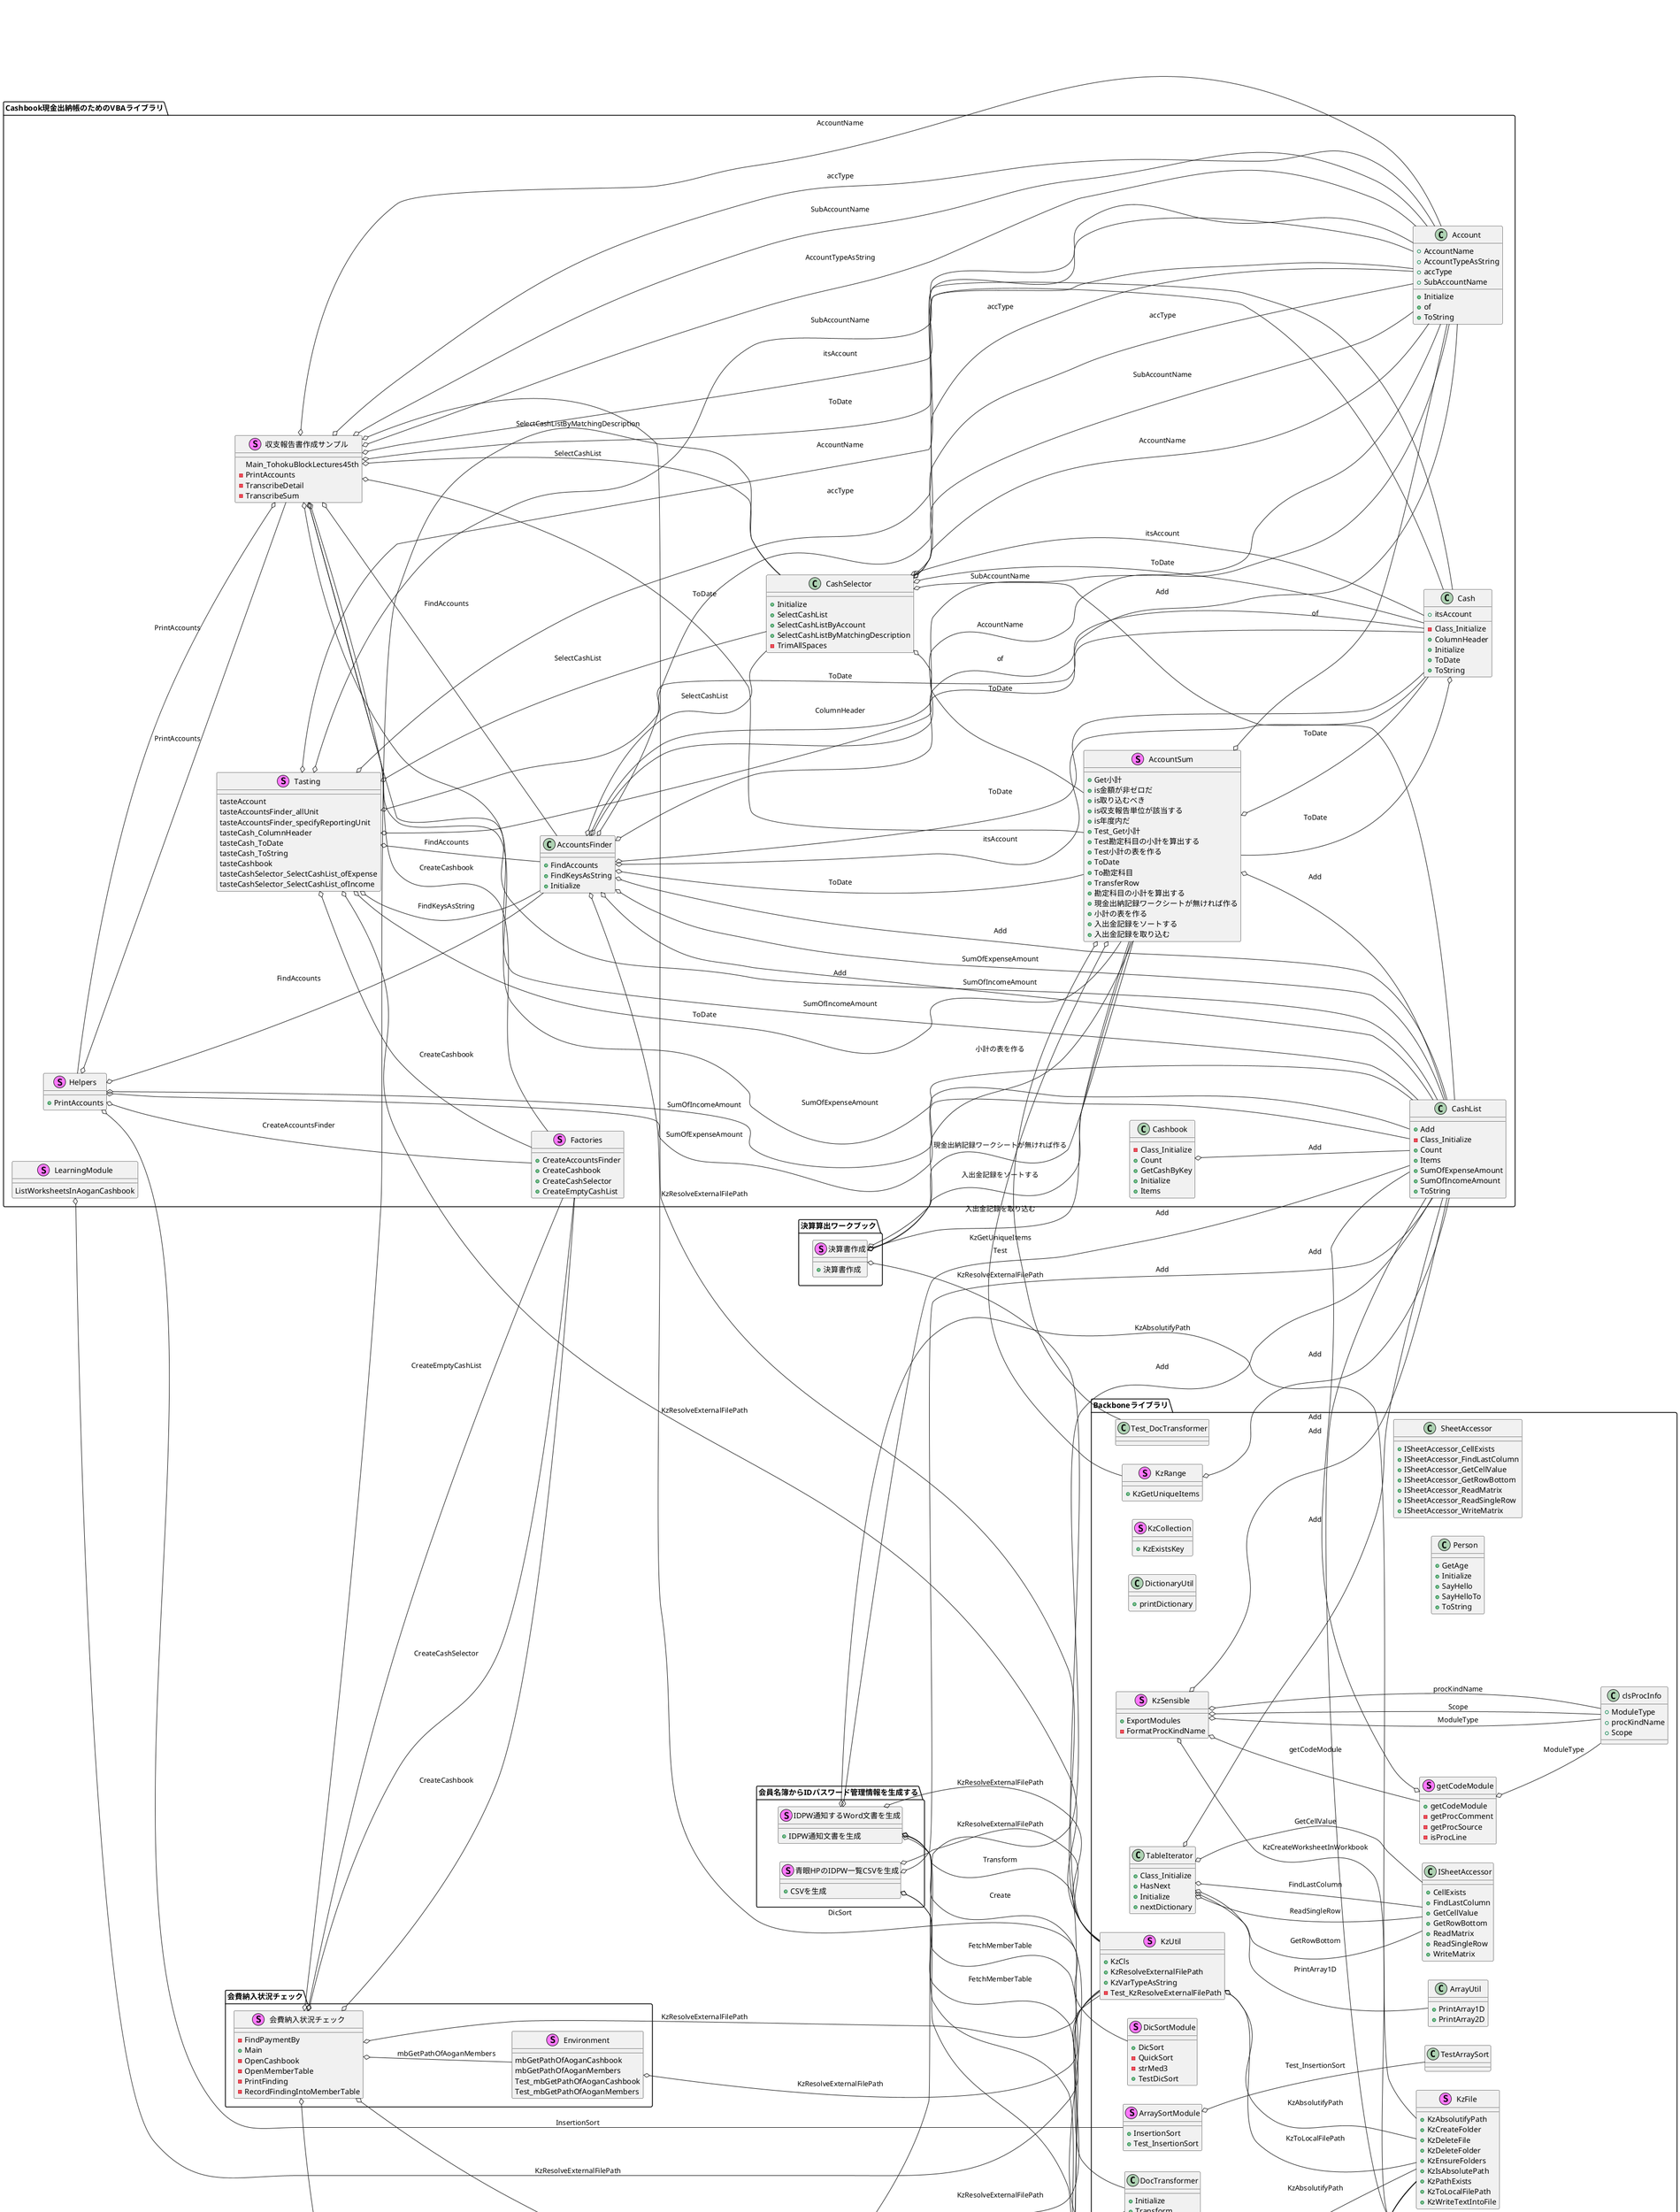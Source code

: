 @startuml
left to right direction
package 会費納入状況チェック {
  stereotype Environment {
    {method} mbGetPathOfAoganCashbook
    {method} mbGetPathOfAoganMembers
    {method} Test_mbGetPathOfAoganCashbook
    {method} Test_mbGetPathOfAoganMembers
  }
  stereotype 会費納入状況チェック {
    {method} -FindPaymentBy
    {method} +Main
    {method} -OpenCashbook
    {method} -OpenMemberTable
    {method} -PrintFinding
    {method} -RecordFindingIntoMemberTable
  }
}
package 会費納入をお願いするletterを作成する {
  stereotype 会費納入のお願いを作成 {
    {method} +Main
    {method} +StartsWith
  }
}
package 会員名簿からIDパスワード管理情報を生成する {
  stereotype IDPW通知するWord文書を生成 {
    {method} +IDPW通知文書を生成
  }
  stereotype 青眼HPのIDPW一覧CSVを生成 {
    {method} +CSVを生成
  }
}
package 決算算出ワークブック {
  stereotype 決算書作成 {
    {method} +決算書作成
  }
}
package Cashbook現金出納帳のためのVBAライブラリ {
  class Account {
    {field} +AccountName
    {field} +AccountTypeAsString
    {field} +accType
    {method} +Initialize
    {method} +of
    {field} +SubAccountName
    {method} +ToString
  }
  stereotype AccountSum {
    {method} +Get小計
    {method} +is金額が非ゼロだ
    {method} +is取り込むべき
    {method} +is収支報告単位が該当する
    {method} +is年度内だ
    {method} +Test_Get小計
    {method} +Test勘定科目の小計を算出する
    {method} +Test小計の表を作る
    {method} +ToDate
    {method} +To勘定科目
    {method} +TransferRow
    {method} +勘定科目の小計を算出する
    {method} +現金出納記録ワークシートが無ければ作る
    {method} +小計の表を作る
    {method} +入出金記録をソートする
    {method} +入出金記録を取り込む
  }
  class AccountsFinder {
    {method} +FindAccounts
    {method} +FindKeysAsString
    {method} +Initialize
  }
  class Cash {
    {method} -Class_Initialize
    {method} +ColumnHeader
    {method} +Initialize
    {field} +itsAccount
    {method} +ToDate
    {method} +ToString
  }
  class CashList {
    {method} +Add
    {method} -Class_Initialize
    {method} +Count
    {method} +Items
    {method} +SumOfExpenseAmount
    {method} +SumOfIncomeAmount
    {method} +ToString
  }
  class CashSelector {
    {method} +Initialize
    {method} +SelectCashList
    {method} +SelectCashListByAccount
    {method} +SelectCashListByMatchingDescription
    {method} -TrimAllSpaces
  }
  class Cashbook {
    {method} -Class_Initialize
    {method} +Count
    {method} +GetCashByKey
    {method} +Initialize
    {method} +Items
  }
  stereotype Factories {
    {method} +CreateAccountsFinder
    {method} +CreateCashbook
    {method} +CreateCashSelector
    {method} +CreateEmptyCashList
  }
  stereotype Helpers {
    {method} +PrintAccounts
  }
  stereotype LearningModule {
    {method} ListWorksheetsInAoganCashbook
  }
  stereotype Tasting {
    {method} tasteAccount
    {method} tasteAccountsFinder_allUnit
    {method} tasteAccountsFinder_specifyReportingUnit
    {method} tasteCash_ColumnHeader
    {method} tasteCash_ToDate
    {method} tasteCash_ToString
    {method} tasteCashbook
    {method} tasteCashSelector_SelectCashList_ofExpense
    {method} tasteCashSelector_SelectCashList_ofIncome
  }
  stereotype 収支報告書作成サンプル {
    {method} Main_TohokuBlockLectures45th
    {method} -PrintAccounts
    {method} -TranscribeDetail
    {method} -TranscribeSum
  }
}
package Member会員名簿のためのVBAライブラリ {
  stereotype AoMemberUtils {
    {method} +FetchMemberTable
  }
}
package Backboneライブラリ {
  stereotype ArraySortModule {
    {method} +InsertionSort
    {method} +Test_InsertionSort
  }
  class ArrayUtil {
    {method} +PrintArray1D
    {method} +PrintArray2D
  }
  stereotype DicSortModule {
    {method} +DicSort
    {method} -QuickSort
    {method} -strMed3
    {method} +TestDicSort
  }
  class DictionaryUtil {
    {method} +printDictionary
  }
  class DocTransformer {
    {method} +Initialize
    {method} +Transform
  }
  stereotype DocTransformerUtil {
    {method} +Create
  }
  class ISheetAccessor {
    {method} +CellExists
    {method} +FindLastColumn
    {method} +GetCellValue
    {method} +GetRowBottom
    {method} +ReadMatrix
    {method} +ReadSingleRow
    {method} +WriteMatrix
  }
  stereotype KzCollection {
    {method} +KzExistsKey
  }
  stereotype KzFile {
    {method} +KzAbsolutifyPath
    {method} +KzCreateFolder
    {method} +KzDeleteFile
    {method} +KzDeleteFolder
    {method} +KzEnsureFolders
    {method} +KzIsAbsolutePath
    {method} +KzPathExists
    {method} +KzToLocalFilePath
    {method} +KzWriteTextIntoFile
  }
  stereotype KzRange {
    {method} +KzGetUniqueItems
  }
  stereotype KzSensible {
    {method} +ExportModules
    {method} -FormatProcKindName
  }
  stereotype KzUtil {
    {method} +KzCls
    {method} +KzResolveExternalFilePath
    {method} +KzVarTypeAsString
    {method} -Test_KzResolveExternalFilePath
  }
  stereotype KzWorksheet {
    {method} +KzCreateWorksheetInWorkbook
    {method} +KzDeleteWorksheetInWorkbook
    {method} +KzFetchWorksheetFromWorkbook
    {method} +KzIsWorksheetPresentInWorkbook
  }
  class Person {
    {method} +GetAge
    {method} +Initialize
    {method} +SayHello
    {method} +SayHelloTo
    {method} +ToString
  }
  class SheetAccessor {
    {method} +ISheetAccessor_CellExists
    {method} +ISheetAccessor_FindLastColumn
    {method} +ISheetAccessor_GetCellValue
    {method} +ISheetAccessor_GetRowBottom
    {method} +ISheetAccessor_ReadMatrix
    {method} +ISheetAccessor_ReadSingleRow
    {method} +ISheetAccessor_WriteMatrix
  }
  class TableIterator {
    {method} +Class_Initialize
    {method} +HasNext
    {method} +Initialize
    {method} +nextDictionary
  }
  class clsProcInfo {
    {field} +ModuleType
    {field} +procKindName
    {field} +Scope
  }
  stereotype getCodeModule {
    {method} +getCodeModule
    {method} -getProcComment
    {method} -getProcSource
    {method} -isProcLine
  }
}
Backboneライブラリ.ArraySortModule o-- Backboneライブラリ.TestArraySort : Test_InsertionSort
Backboneライブラリ.KzRange o-- Cashbook現金出納帳のためのVBAライブラリ.CashList : Add
Backboneライブラリ.KzSensible o-- Backboneライブラリ.KzWorksheet : KzCreateWorksheetInWorkbook
Backboneライブラリ.KzSensible o-- Backboneライブラリ.clsProcInfo : ModuleType
Backboneライブラリ.KzSensible o-- Backboneライブラリ.clsProcInfo : Scope
Backboneライブラリ.KzSensible o-- Backboneライブラリ.clsProcInfo : procKindName
Backboneライブラリ.KzSensible o-- Backboneライブラリ.getCodeModule : getCodeModule
Backboneライブラリ.KzSensible o-- Cashbook現金出納帳のためのVBAライブラリ.CashList : Add
Backboneライブラリ.KzUtil o-- Backboneライブラリ.KzFile : KzAbsolutifyPath
Backboneライブラリ.KzUtil o-- Backboneライブラリ.KzFile : KzToLocalFilePath
Backboneライブラリ.KzWorksheet o-- Cashbook現金出納帳のためのVBAライブラリ.CashList : Add
Backboneライブラリ.TableIterator o-- Backboneライブラリ.ArrayUtil : PrintArray1D
Backboneライブラリ.TableIterator o-- Backboneライブラリ.ISheetAccessor : FindLastColumn
Backboneライブラリ.TableIterator o-- Backboneライブラリ.ISheetAccessor : GetCellValue
Backboneライブラリ.TableIterator o-- Backboneライブラリ.ISheetAccessor : GetRowBottom
Backboneライブラリ.TableIterator o-- Backboneライブラリ.ISheetAccessor : ReadSingleRow
Backboneライブラリ.TableIterator o-- Cashbook現金出納帳のためのVBAライブラリ.CashList : Add
Backboneライブラリ.getCodeModule o-- Backboneライブラリ.clsProcInfo : ModuleType
Backboneライブラリ.getCodeModule o-- Cashbook現金出納帳のためのVBAライブラリ.CashList : Add
Cashbook現金出納帳のためのVBAライブラリ.AccountSum o-- Backboneライブラリ.KzRange : KzGetUniqueItems
Cashbook現金出納帳のためのVBAライブラリ.AccountSum o-- Backboneライブラリ.Test_DocTransformer : Test
Cashbook現金出納帳のためのVBAライブラリ.AccountSum o-- Cashbook現金出納帳のためのVBAライブラリ.Account : of
Cashbook現金出納帳のためのVBAライブラリ.AccountSum o-- Cashbook現金出納帳のためのVBAライブラリ.Cash : ToDate
Cashbook現金出納帳のためのVBAライブラリ.AccountSum o-- Cashbook現金出納帳のためのVBAライブラリ.CashList : Add
Cashbook現金出納帳のためのVBAライブラリ.AccountsFinder o-- Backboneライブラリ.DicSortModule : DicSort
Cashbook現金出納帳のためのVBAライブラリ.AccountsFinder o-- Cashbook現金出納帳のためのVBAライブラリ.Account : AccountName
Cashbook現金出納帳のためのVBAライブラリ.AccountsFinder o-- Cashbook現金出納帳のためのVBAライブラリ.Account : SubAccountName
Cashbook現金出納帳のためのVBAライブラリ.AccountsFinder o-- Cashbook現金出納帳のためのVBAライブラリ.Account : accType
Cashbook現金出納帳のためのVBAライブラリ.AccountsFinder o-- Cashbook現金出納帳のためのVBAライブラリ.Account : of
Cashbook現金出納帳のためのVBAライブラリ.AccountsFinder o-- Cashbook現金出納帳のためのVBAライブラリ.AccountSum : ToDate
Cashbook現金出納帳のためのVBAライブラリ.AccountsFinder o-- Cashbook現金出納帳のためのVBAライブラリ.Cash : ToDate
Cashbook現金出納帳のためのVBAライブラリ.AccountsFinder o-- Cashbook現金出納帳のためのVBAライブラリ.Cash : itsAccount
Cashbook現金出納帳のためのVBAライブラリ.AccountsFinder o-- Cashbook現金出納帳のためのVBAライブラリ.CashList : Add
Cashbook現金出納帳のためのVBAライブラリ.AccountsFinder o-- Cashbook現金出納帳のためのVBAライブラリ.CashList : SumOfExpenseAmount
Cashbook現金出納帳のためのVBAライブラリ.AccountsFinder o-- Cashbook現金出納帳のためのVBAライブラリ.CashList : SumOfIncomeAmount
Cashbook現金出納帳のためのVBAライブラリ.AccountsFinder o-- Cashbook現金出納帳のためのVBAライブラリ.CashSelector : SelectCashList
Cashbook現金出納帳のためのVBAライブラリ.Cash o-- Cashbook現金出納帳のためのVBAライブラリ.AccountSum : ToDate
Cashbook現金出納帳のためのVBAライブラリ.CashSelector o-- Cashbook現金出納帳のためのVBAライブラリ.Account : AccountName
Cashbook現金出納帳のためのVBAライブラリ.CashSelector o-- Cashbook現金出納帳のためのVBAライブラリ.Account : SubAccountName
Cashbook現金出納帳のためのVBAライブラリ.CashSelector o-- Cashbook現金出納帳のためのVBAライブラリ.Account : accType
Cashbook現金出納帳のためのVBAライブラリ.CashSelector o-- Cashbook現金出納帳のためのVBAライブラリ.AccountSum : ToDate
Cashbook現金出納帳のためのVBAライブラリ.CashSelector o-- Cashbook現金出納帳のためのVBAライブラリ.Cash : ToDate
Cashbook現金出納帳のためのVBAライブラリ.CashSelector o-- Cashbook現金出納帳のためのVBAライブラリ.Cash : itsAccount
Cashbook現金出納帳のためのVBAライブラリ.CashSelector o-- Cashbook現金出納帳のためのVBAライブラリ.CashList : Add
Cashbook現金出納帳のためのVBAライブラリ.Cashbook o-- Cashbook現金出納帳のためのVBAライブラリ.CashList : Add
Cashbook現金出納帳のためのVBAライブラリ.Helpers o-- Backboneライブラリ.ArraySortModule : InsertionSort
Cashbook現金出納帳のためのVBAライブラリ.Helpers o-- Cashbook現金出納帳のためのVBAライブラリ.AccountsFinder : FindAccounts
Cashbook現金出納帳のためのVBAライブラリ.Helpers o-- Cashbook現金出納帳のためのVBAライブラリ.CashList : SumOfExpenseAmount
Cashbook現金出納帳のためのVBAライブラリ.Helpers o-- Cashbook現金出納帳のためのVBAライブラリ.CashList : SumOfIncomeAmount
Cashbook現金出納帳のためのVBAライブラリ.Helpers o-- Cashbook現金出納帳のためのVBAライブラリ.Factories : CreateAccountsFinder
Cashbook現金出納帳のためのVBAライブラリ.Helpers o-- Cashbook現金出納帳のためのVBAライブラリ.収支報告書作成サンプル : PrintAccounts
Cashbook現金出納帳のためのVBAライブラリ.LearningModule o-- Backboneライブラリ.KzUtil : KzResolveExternalFilePath
Cashbook現金出納帳のためのVBAライブラリ.Tasting o-- Backboneライブラリ.KzUtil : KzResolveExternalFilePath
Cashbook現金出納帳のためのVBAライブラリ.Tasting o-- Cashbook現金出納帳のためのVBAライブラリ.Account : AccountName
Cashbook現金出納帳のためのVBAライブラリ.Tasting o-- Cashbook現金出納帳のためのVBAライブラリ.Account : SubAccountName
Cashbook現金出納帳のためのVBAライブラリ.Tasting o-- Cashbook現金出納帳のためのVBAライブラリ.Account : accType
Cashbook現金出納帳のためのVBAライブラリ.Tasting o-- Cashbook現金出納帳のためのVBAライブラリ.AccountSum : ToDate
Cashbook現金出納帳のためのVBAライブラリ.Tasting o-- Cashbook現金出納帳のためのVBAライブラリ.AccountsFinder : FindAccounts
Cashbook現金出納帳のためのVBAライブラリ.Tasting o-- Cashbook現金出納帳のためのVBAライブラリ.AccountsFinder : FindKeysAsString
Cashbook現金出納帳のためのVBAライブラリ.Tasting o-- Cashbook現金出納帳のためのVBAライブラリ.Cash : ColumnHeader
Cashbook現金出納帳のためのVBAライブラリ.Tasting o-- Cashbook現金出納帳のためのVBAライブラリ.Cash : ToDate
Cashbook現金出納帳のためのVBAライブラリ.Tasting o-- Cashbook現金出納帳のためのVBAライブラリ.CashSelector : SelectCashList
Cashbook現金出納帳のためのVBAライブラリ.Tasting o-- Cashbook現金出納帳のためのVBAライブラリ.Factories : CreateCashbook
Cashbook現金出納帳のためのVBAライブラリ.収支報告書作成サンプル o-- Backboneライブラリ.KzUtil : KzResolveExternalFilePath
Cashbook現金出納帳のためのVBAライブラリ.収支報告書作成サンプル o-- Cashbook現金出納帳のためのVBAライブラリ.Account : AccountName
Cashbook現金出納帳のためのVBAライブラリ.収支報告書作成サンプル o-- Cashbook現金出納帳のためのVBAライブラリ.Account : AccountTypeAsString
Cashbook現金出納帳のためのVBAライブラリ.収支報告書作成サンプル o-- Cashbook現金出納帳のためのVBAライブラリ.Account : SubAccountName
Cashbook現金出納帳のためのVBAライブラリ.収支報告書作成サンプル o-- Cashbook現金出納帳のためのVBAライブラリ.Account : accType
Cashbook現金出納帳のためのVBAライブラリ.収支報告書作成サンプル o-- Cashbook現金出納帳のためのVBAライブラリ.AccountSum : ToDate
Cashbook現金出納帳のためのVBAライブラリ.収支報告書作成サンプル o-- Cashbook現金出納帳のためのVBAライブラリ.AccountsFinder : FindAccounts
Cashbook現金出納帳のためのVBAライブラリ.収支報告書作成サンプル o-- Cashbook現金出納帳のためのVBAライブラリ.Cash : ToDate
Cashbook現金出納帳のためのVBAライブラリ.収支報告書作成サンプル o-- Cashbook現金出納帳のためのVBAライブラリ.Cash : itsAccount
Cashbook現金出納帳のためのVBAライブラリ.収支報告書作成サンプル o-- Cashbook現金出納帳のためのVBAライブラリ.CashList : Add
Cashbook現金出納帳のためのVBAライブラリ.収支報告書作成サンプル o-- Cashbook現金出納帳のためのVBAライブラリ.CashList : SumOfExpenseAmount
Cashbook現金出納帳のためのVBAライブラリ.収支報告書作成サンプル o-- Cashbook現金出納帳のためのVBAライブラリ.CashList : SumOfIncomeAmount
Cashbook現金出納帳のためのVBAライブラリ.収支報告書作成サンプル o-- Cashbook現金出納帳のためのVBAライブラリ.CashSelector : SelectCashList
Cashbook現金出納帳のためのVBAライブラリ.収支報告書作成サンプル o-- Cashbook現金出納帳のためのVBAライブラリ.Factories : CreateCashbook
Cashbook現金出納帳のためのVBAライブラリ.収支報告書作成サンプル o-- Cashbook現金出納帳のためのVBAライブラリ.Helpers : PrintAccounts
Member会員名簿のためのVBAライブラリ.AoMemberUtils o-- Backboneライブラリ.KzFile : KzAbsolutifyPath
Member会員名簿のためのVBAライブラリ.AoMemberUtils o-- Backboneライブラリ.KzWorksheet : KzFetchWorksheetFromWorkbook
Member会員名簿のためのVBAライブラリ.AoMemberUtils o-- Backboneライブラリ.KzWorksheet : KzIsWorksheetPresentInWorkbook
会員名簿からIDパスワード管理情報を生成する.IDPW通知するWord文書を生成 o-- Backboneライブラリ.DocTransformer : Transform
会員名簿からIDパスワード管理情報を生成する.IDPW通知するWord文書を生成 o-- Backboneライブラリ.DocTransformerUtil : Create
会員名簿からIDパスワード管理情報を生成する.IDPW通知するWord文書を生成 o-- Backboneライブラリ.KzFile : KzAbsolutifyPath
会員名簿からIDパスワード管理情報を生成する.IDPW通知するWord文書を生成 o-- Backboneライブラリ.KzFile : KzEnsureFolders
会員名簿からIDパスワード管理情報を生成する.IDPW通知するWord文書を生成 o-- Backboneライブラリ.KzUtil : KzResolveExternalFilePath
会員名簿からIDパスワード管理情報を生成する.IDPW通知するWord文書を生成 o-- Cashbook現金出納帳のためのVBAライブラリ.CashList : Add
会員名簿からIDパスワード管理情報を生成する.IDPW通知するWord文書を生成 o-- Member会員名簿のためのVBAライブラリ.AoMemberUtils : FetchMemberTable
会員名簿からIDパスワード管理情報を生成する.青眼HPのIDPW一覧CSVを生成 o-- Backboneライブラリ.KzFile : KzEnsureFolders
会員名簿からIDパスワード管理情報を生成する.青眼HPのIDPW一覧CSVを生成 o-- Backboneライブラリ.KzUtil : KzResolveExternalFilePath
会員名簿からIDパスワード管理情報を生成する.青眼HPのIDPW一覧CSVを生成 o-- Cashbook現金出納帳のためのVBAライブラリ.CashList : Add
会員名簿からIDパスワード管理情報を生成する.青眼HPのIDPW一覧CSVを生成 o-- Member会員名簿のためのVBAライブラリ.AoMemberUtils : FetchMemberTable
会費納入をお願いするletterを作成する.会費納入のお願いを作成 o-- Backboneライブラリ.DocTransformer : Transform
会費納入をお願いするletterを作成する.会費納入のお願いを作成 o-- Backboneライブラリ.DocTransformerUtil : Create
会費納入をお願いするletterを作成する.会費納入のお願いを作成 o-- Backboneライブラリ.KzFile : KzAbsolutifyPath
会費納入をお願いするletterを作成する.会費納入のお願いを作成 o-- Backboneライブラリ.KzFile : KzEnsureFolders
会費納入をお願いするletterを作成する.会費納入のお願いを作成 o-- Backboneライブラリ.KzUtil : KzResolveExternalFilePath
会費納入をお願いするletterを作成する.会費納入のお願いを作成 o-- Cashbook現金出納帳のためのVBAライブラリ.CashList : Add
会費納入をお願いするletterを作成する.会費納入のお願いを作成 o-- Member会員名簿のためのVBAライブラリ.AoMemberUtils : FetchMemberTable
会費納入状況チェック.Environment o-- Backboneライブラリ.KzUtil : KzResolveExternalFilePath
会費納入状況チェック.会費納入状況チェック o-- Backboneライブラリ.KzUtil : KzResolveExternalFilePath
会費納入状況チェック.会費納入状況チェック o-- Backboneライブラリ.KzWorksheet : KzFetchWorksheetFromWorkbook
会費納入状況チェック.会費納入状況チェック o-- Cashbook現金出納帳のためのVBAライブラリ.CashSelector : SelectCashListByMatchingDescription
会費納入状況チェック.会費納入状況チェック o-- Cashbook現金出納帳のためのVBAライブラリ.Factories : CreateCashSelector
会費納入状況チェック.会費納入状況チェック o-- Cashbook現金出納帳のためのVBAライブラリ.Factories : CreateCashbook
会費納入状況チェック.会費納入状況チェック o-- Cashbook現金出納帳のためのVBAライブラリ.Factories : CreateEmptyCashList
会費納入状況チェック.会費納入状況チェック o-- Member会員名簿のためのVBAライブラリ.AoMemberUtils : FetchMemberTable
会費納入状況チェック.会費納入状況チェック o-- 会費納入状況チェック.Environment : mbGetPathOfAoganMembers
決算算出ワークブック.決算書作成 o-- Backboneライブラリ.KzUtil : KzResolveExternalFilePath
決算算出ワークブック.決算書作成 o-- Cashbook現金出納帳のためのVBAライブラリ.AccountSum : 入出金記録をソートする
決算算出ワークブック.決算書作成 o-- Cashbook現金出納帳のためのVBAライブラリ.AccountSum : 入出金記録を取り込む
決算算出ワークブック.決算書作成 o-- Cashbook現金出納帳のためのVBAライブラリ.AccountSum : 小計の表を作る
決算算出ワークブック.決算書作成 o-- Cashbook現金出納帳のためのVBAライブラリ.AccountSum : 現金出納記録ワークシートが無ければ作る
@enduml
